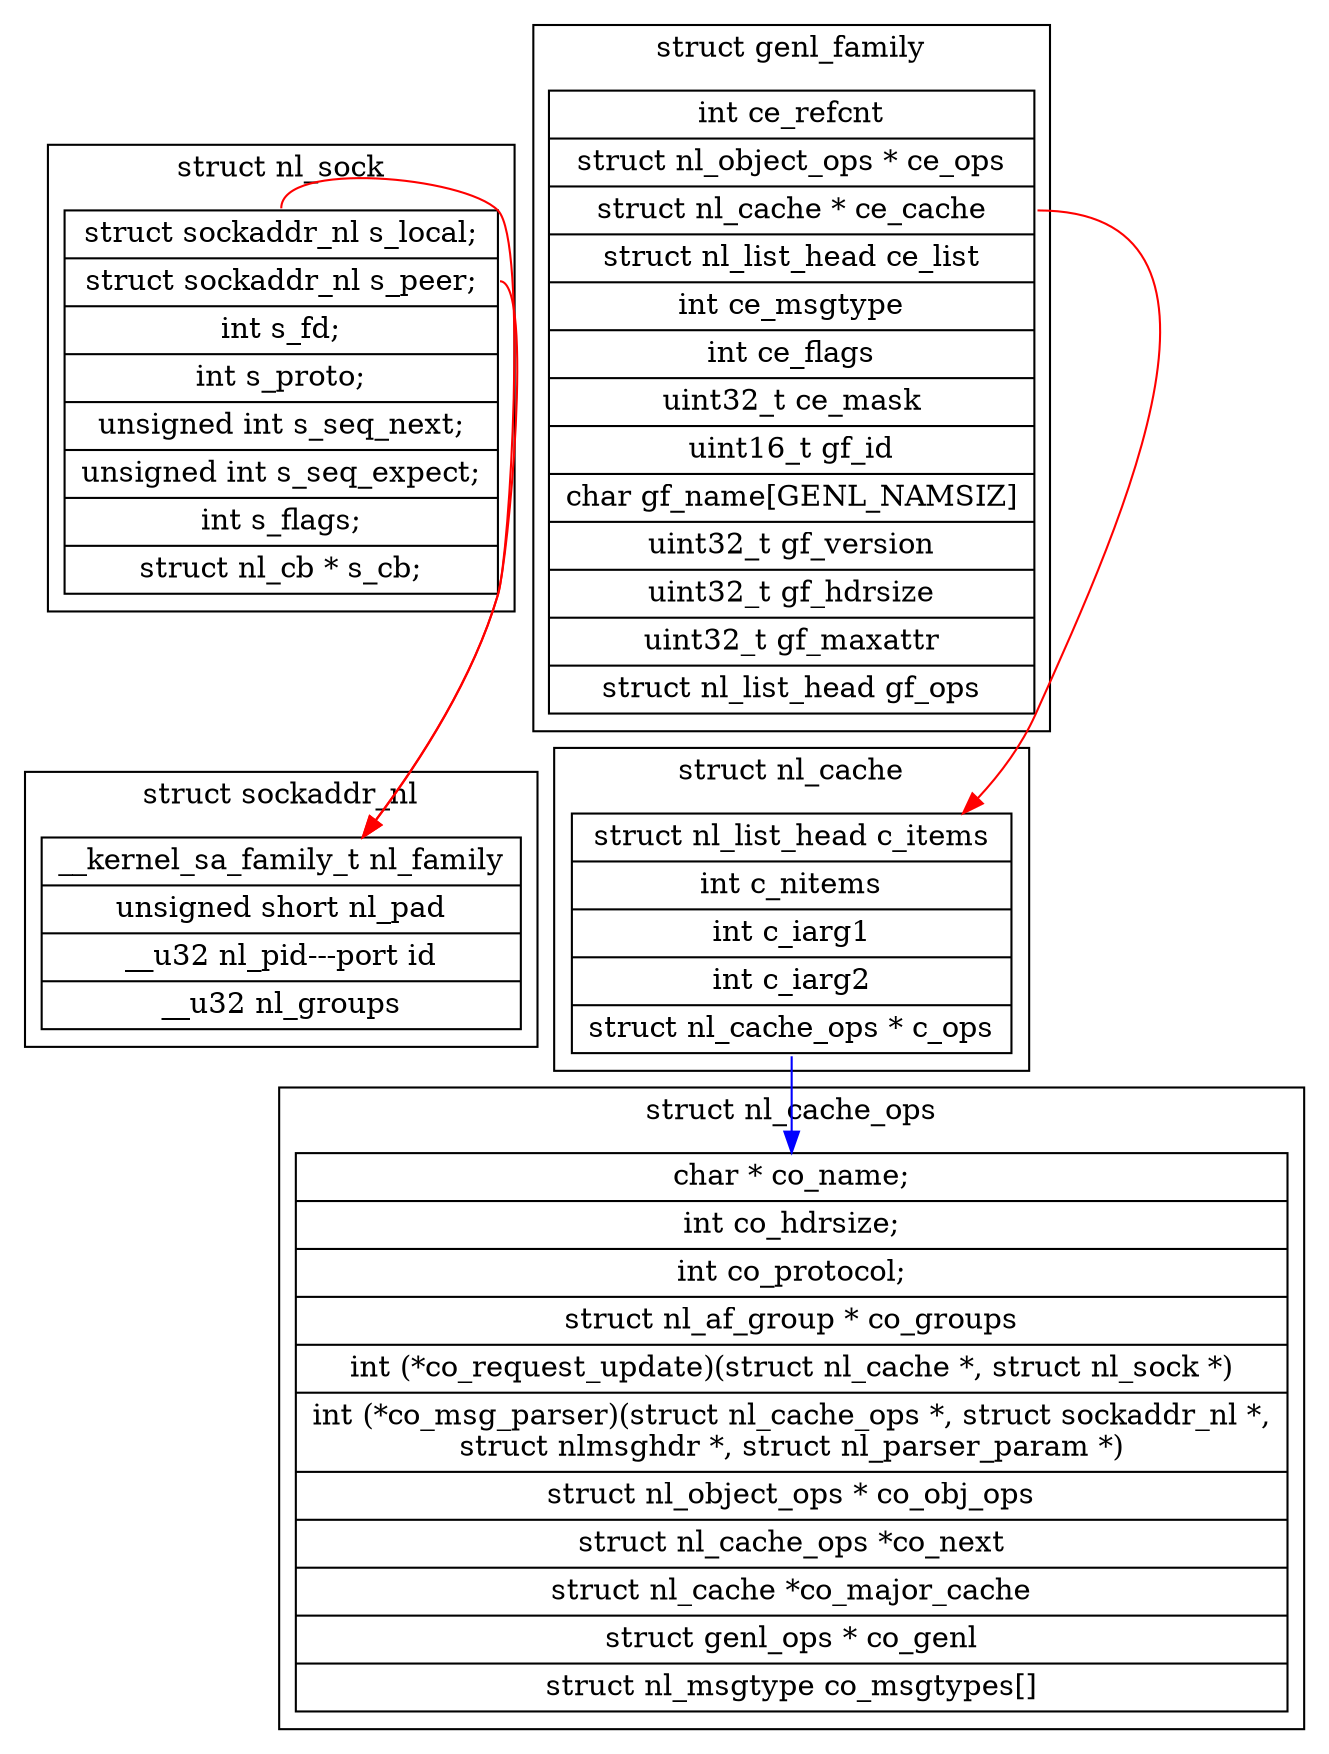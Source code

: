 digraph libnl{
	node[shape=record];
	subgraph cluster_struct_nl_sock{
		label="struct nl_sock";
		"struct nl_sock"[label="{
		<local>struct sockaddr_nl  s_local;
    	|<peer>struct sockaddr_nl  s_peer;
    	|int         s_fd;
    	|int         s_proto;
    	|unsigned int        s_seq_next;
    	|unsigned int        s_seq_expect;
    	|int         s_flags;
    	|struct nl_cb *      s_cb;
		}"];
	}

	"struct nl_sock":local->"struct sockaddr_nl"[color=red];
	"struct nl_sock":peer->"struct sockaddr_nl"[color=red];

	subgraph cluster_struct_sockaddr_nl{
		label="struct sockaddr_nl";
		"struct sockaddr_nl"[label="{
			__kernel_sa_family_t    nl_family
    |unsigned short  nl_pad
    |__u32       nl_pid---port id
    | __u32       nl_groups
		}"];
	}

	subgraph cluster_struct_nl_cache{
		label="struct nl_cache";
		"struct nl_cache"[label="{
			struct nl_list_head c_items
    |int         c_nitems
    |int                     c_iarg1
    |int                     c_iarg2
    |<ops>struct nl_cache_ops *   c_ops
	}"];
	}

	"struct nl_cache":ops->"struct nl_cache_ops"[color=blue];

	subgraph cluster_struct_nl_cache_ops{
		label="struct nl_cache_ops";
		"struct nl_cache_ops"[label="{
			char  *         co_name;
    		|int         co_hdrsize;
    		|int         co_protocol;
    		|struct nl_af_group *    co_groups
			|int   (*co_request_update)(struct nl_cache *, struct nl_sock *)
			|int   (*co_msg_parser)(struct nl_cache_ops *, struct sockaddr_nl *,
				\n
			struct nlmsghdr *, struct nl_parser_param *)
			|struct nl_object_ops *  co_obj_ops
    		|struct nl_cache_ops *co_next
    		|struct nl_cache *co_major_cache
    		|struct genl_ops *   co_genl
    		|struct nl_msgtype   co_msgtypes[]
		}"];
	}

	subgraph cluster_struct_genl_family{
		label="struct genl_family";
		"struct genl_family"[label="{
		int         ce_refcnt
    |struct nl_object_ops *  ce_ops
    |<cache>struct nl_cache *   ce_cache
    |struct nl_list_head ce_list
    |int         ce_msgtype
    |int         ce_flags
    |uint32_t        ce_mask
	|uint16_t        gf_id
    |char            gf_name[GENL_NAMSIZ]
    |uint32_t        gf_version
    |uint32_t        gf_hdrsize
    |uint32_t        gf_maxattr
    |struct nl_list_head gf_ops
	}"];
	}

	"struct genl_family":cache->"struct nl_cache"[color=red];

}
